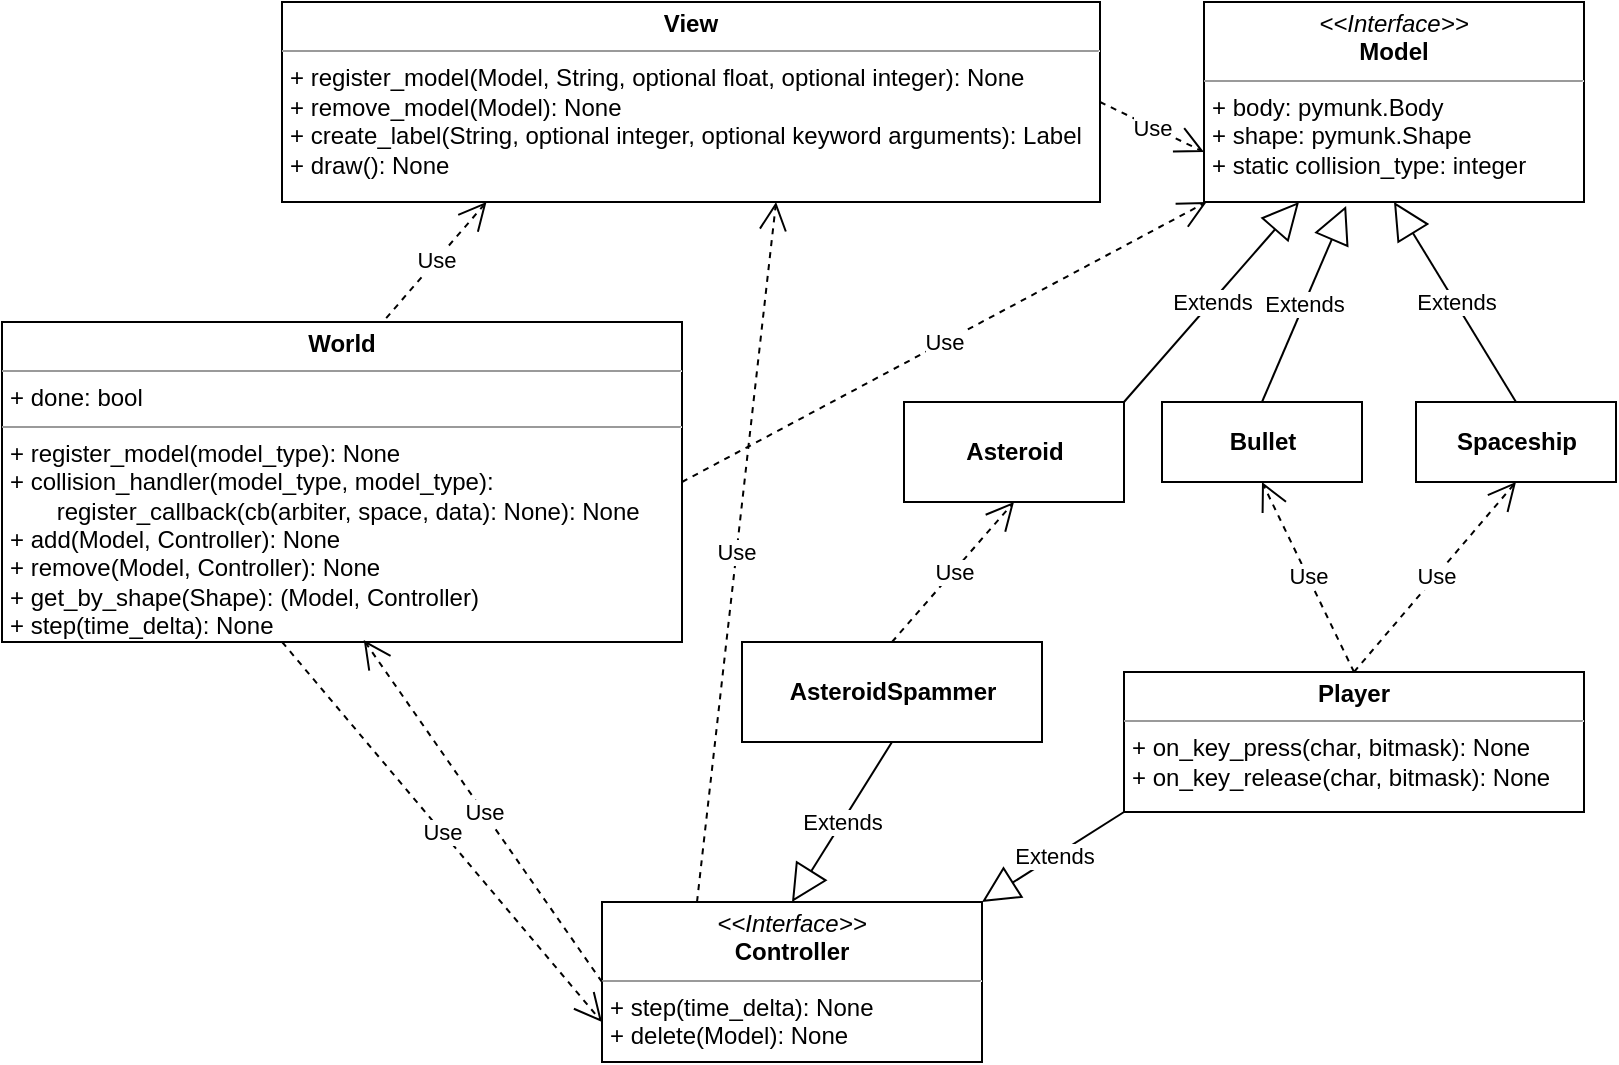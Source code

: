 <mxfile version="13.0.3" type="device"><diagram id="iQc8UL9ssIMNVBftNaRI" name="Page-1"><mxGraphModel dx="1422" dy="851" grid="1" gridSize="10" guides="1" tooltips="1" connect="1" arrows="1" fold="1" page="1" pageScale="1" pageWidth="827" pageHeight="1169" math="0" shadow="0"><root><mxCell id="0"/><mxCell id="1" parent="0"/><mxCell id="5RODmrtNhGtGlyz1-CV--1" value="&lt;p style=&quot;margin: 0px ; margin-top: 4px ; text-align: center&quot;&gt;&lt;i&gt;&amp;lt;&amp;lt;Interface&amp;gt;&amp;gt;&lt;/i&gt;&lt;br&gt;&lt;b&gt;Model&lt;/b&gt;&lt;/p&gt;&lt;hr size=&quot;1&quot;&gt;&lt;p style=&quot;margin: 0px ; margin-left: 4px&quot;&gt;+ body: pymunk.Body&lt;br&gt;+ shape: pymunk.Shape&lt;/p&gt;&lt;p style=&quot;margin: 0px ; margin-left: 4px&quot;&gt;+ static collision_type: integer&lt;/p&gt;&lt;p style=&quot;margin: 0px ; margin-left: 4px&quot;&gt;&lt;br&gt;&lt;/p&gt;" style="verticalAlign=top;align=left;overflow=fill;fontSize=12;fontFamily=Helvetica;html=1;" vertex="1" parent="1"><mxGeometry x="611" y="10" width="190" height="100" as="geometry"/></mxCell><mxCell id="5RODmrtNhGtGlyz1-CV--2" value="&lt;p style=&quot;margin: 0px ; margin-top: 4px ; text-align: center&quot;&gt;&lt;i&gt;&amp;lt;&amp;lt;Interface&amp;gt;&amp;gt;&lt;/i&gt;&lt;br&gt;&lt;b&gt;Controller&lt;/b&gt;&lt;/p&gt;&lt;hr size=&quot;1&quot;&gt;&lt;p style=&quot;margin: 0px ; margin-left: 4px&quot;&gt;+ step(time_delta): None&lt;br&gt;+ delete(Model): None&lt;/p&gt;" style="verticalAlign=top;align=left;overflow=fill;fontSize=12;fontFamily=Helvetica;html=1;" vertex="1" parent="1"><mxGeometry x="310" y="460" width="190" height="80" as="geometry"/></mxCell><mxCell id="5RODmrtNhGtGlyz1-CV--8" value="&lt;b&gt;Spaceship&lt;/b&gt;" style="html=1;" vertex="1" parent="1"><mxGeometry x="717" y="210" width="100" height="40" as="geometry"/></mxCell><mxCell id="5RODmrtNhGtGlyz1-CV--9" value="&lt;b&gt;Bullet&lt;/b&gt;" style="html=1;" vertex="1" parent="1"><mxGeometry x="590" y="210" width="100" height="40" as="geometry"/></mxCell><mxCell id="5RODmrtNhGtGlyz1-CV--10" value="&lt;b&gt;Asteroid&lt;/b&gt;" style="html=1;" vertex="1" parent="1"><mxGeometry x="461" y="210" width="110" height="50" as="geometry"/></mxCell><mxCell id="5RODmrtNhGtGlyz1-CV--11" value="Extends" style="endArrow=block;endSize=16;endFill=0;html=1;entryX=0.25;entryY=1;entryDx=0;entryDy=0;exitX=1;exitY=0;exitDx=0;exitDy=0;" edge="1" parent="1" source="5RODmrtNhGtGlyz1-CV--10" target="5RODmrtNhGtGlyz1-CV--1"><mxGeometry width="160" relative="1" as="geometry"><mxPoint x="666" y="440" as="sourcePoint"/><mxPoint x="826" y="440" as="targetPoint"/></mxGeometry></mxCell><mxCell id="5RODmrtNhGtGlyz1-CV--13" value="Extends" style="endArrow=block;endSize=16;endFill=0;html=1;exitX=0.5;exitY=0;exitDx=0;exitDy=0;entryX=0.374;entryY=1.02;entryDx=0;entryDy=0;entryPerimeter=0;" edge="1" parent="1" source="5RODmrtNhGtGlyz1-CV--9" target="5RODmrtNhGtGlyz1-CV--1"><mxGeometry width="160" relative="1" as="geometry"><mxPoint x="666" y="440" as="sourcePoint"/><mxPoint x="826" y="440" as="targetPoint"/></mxGeometry></mxCell><mxCell id="5RODmrtNhGtGlyz1-CV--14" value="Extends" style="endArrow=block;endSize=16;endFill=0;html=1;exitX=0.5;exitY=0;exitDx=0;exitDy=0;entryX=0.5;entryY=1;entryDx=0;entryDy=0;" edge="1" parent="1" source="5RODmrtNhGtGlyz1-CV--8" target="5RODmrtNhGtGlyz1-CV--1"><mxGeometry width="160" relative="1" as="geometry"><mxPoint x="666" y="440" as="sourcePoint"/><mxPoint x="826" y="440" as="targetPoint"/></mxGeometry></mxCell><mxCell id="5RODmrtNhGtGlyz1-CV--20" value="&lt;p style=&quot;margin: 0px ; margin-top: 4px ; text-align: center&quot;&gt;&lt;b&gt;Player&lt;/b&gt;&lt;/p&gt;&lt;hr size=&quot;1&quot;&gt;&lt;p style=&quot;margin: 0px ; margin-left: 4px&quot;&gt;&lt;/p&gt;&lt;p style=&quot;margin: 0px ; margin-left: 4px&quot;&gt;+ on_key_press(char, bitmask): None&lt;/p&gt;&lt;p style=&quot;margin: 0px ; margin-left: 4px&quot;&gt;&lt;span&gt;+ on_key_release(char, bitmask): None&lt;/span&gt;&lt;/p&gt;" style="verticalAlign=top;align=left;overflow=fill;fontSize=12;fontFamily=Helvetica;html=1;" vertex="1" parent="1"><mxGeometry x="571" y="345" width="230" height="70" as="geometry"/></mxCell><mxCell id="5RODmrtNhGtGlyz1-CV--22" value="&lt;b&gt;AsteroidSpammer&lt;/b&gt;" style="html=1;" vertex="1" parent="1"><mxGeometry x="380" y="330" width="150" height="50" as="geometry"/></mxCell><mxCell id="5RODmrtNhGtGlyz1-CV--23" value="Extends" style="endArrow=block;endSize=16;endFill=0;html=1;exitX=0;exitY=1;exitDx=0;exitDy=0;entryX=1;entryY=0;entryDx=0;entryDy=0;" edge="1" parent="1" source="5RODmrtNhGtGlyz1-CV--20" target="5RODmrtNhGtGlyz1-CV--2"><mxGeometry width="160" relative="1" as="geometry"><mxPoint x="750" y="190" as="sourcePoint"/><mxPoint x="910" y="190" as="targetPoint"/></mxGeometry></mxCell><mxCell id="5RODmrtNhGtGlyz1-CV--24" value="Extends" style="endArrow=block;endSize=16;endFill=0;html=1;exitX=0.5;exitY=1;exitDx=0;exitDy=0;entryX=0.5;entryY=0;entryDx=0;entryDy=0;" edge="1" parent="1" source="5RODmrtNhGtGlyz1-CV--22" target="5RODmrtNhGtGlyz1-CV--2"><mxGeometry width="160" relative="1" as="geometry"><mxPoint x="750" y="190" as="sourcePoint"/><mxPoint x="910" y="190" as="targetPoint"/></mxGeometry></mxCell><mxCell id="5RODmrtNhGtGlyz1-CV--26" value="Use" style="endArrow=open;endSize=12;dashed=1;html=1;exitX=0.5;exitY=0;exitDx=0;exitDy=0;entryX=0.5;entryY=1;entryDx=0;entryDy=0;" edge="1" parent="1" source="5RODmrtNhGtGlyz1-CV--20" target="5RODmrtNhGtGlyz1-CV--8"><mxGeometry width="160" relative="1" as="geometry"><mxPoint x="750" y="190" as="sourcePoint"/><mxPoint x="910" y="190" as="targetPoint"/></mxGeometry></mxCell><mxCell id="5RODmrtNhGtGlyz1-CV--27" value="Use" style="endArrow=open;endSize=12;dashed=1;html=1;exitX=0.5;exitY=0;exitDx=0;exitDy=0;entryX=0.5;entryY=1;entryDx=0;entryDy=0;" edge="1" parent="1" source="5RODmrtNhGtGlyz1-CV--20" target="5RODmrtNhGtGlyz1-CV--9"><mxGeometry width="160" relative="1" as="geometry"><mxPoint x="750" y="190" as="sourcePoint"/><mxPoint x="910" y="190" as="targetPoint"/></mxGeometry></mxCell><mxCell id="5RODmrtNhGtGlyz1-CV--28" value="Use" style="endArrow=open;endSize=12;dashed=1;html=1;exitX=0.5;exitY=0;exitDx=0;exitDy=0;entryX=0.5;entryY=1;entryDx=0;entryDy=0;" edge="1" parent="1" source="5RODmrtNhGtGlyz1-CV--22" target="5RODmrtNhGtGlyz1-CV--10"><mxGeometry width="160" relative="1" as="geometry"><mxPoint x="750" y="190" as="sourcePoint"/><mxPoint x="910" y="190" as="targetPoint"/></mxGeometry></mxCell><mxCell id="5RODmrtNhGtGlyz1-CV--37" value="&lt;p style=&quot;margin: 0px ; margin-top: 4px ; text-align: center&quot;&gt;&lt;b&gt;World&lt;/b&gt;&lt;/p&gt;&lt;hr size=&quot;1&quot;&gt;&lt;p style=&quot;margin: 0px ; margin-left: 4px&quot;&gt;+ done: bool&lt;/p&gt;&lt;hr size=&quot;1&quot;&gt;&lt;p style=&quot;margin: 0px ; margin-left: 4px&quot;&gt;+ register_model(model_type): None&lt;/p&gt;&lt;p style=&quot;margin: 0px ; margin-left: 4px&quot;&gt;+ collision_handler(model_type, model_type):&lt;/p&gt;&lt;p style=&quot;margin: 0px ; margin-left: 4px&quot;&gt;&amp;nbsp; &amp;nbsp; &amp;nbsp; &amp;nbsp;register_callback(cb(arbiter, space, data): None): None&lt;/p&gt;&lt;p style=&quot;margin: 0px ; margin-left: 4px&quot;&gt;+ add(Model, Controller): None&lt;/p&gt;&lt;p style=&quot;margin: 0px ; margin-left: 4px&quot;&gt;+ remove(Model, Controller): None&lt;/p&gt;&lt;p style=&quot;margin: 0px ; margin-left: 4px&quot;&gt;+ get_by_shape(Shape): (Model, Controller)&lt;/p&gt;&lt;p style=&quot;margin: 0px ; margin-left: 4px&quot;&gt;+ step(time_delta): None&lt;/p&gt;" style="verticalAlign=top;align=left;overflow=fill;fontSize=12;fontFamily=Helvetica;html=1;" vertex="1" parent="1"><mxGeometry x="10" y="170" width="340" height="160" as="geometry"/></mxCell><mxCell id="5RODmrtNhGtGlyz1-CV--39" value="&lt;p style=&quot;margin: 0px ; margin-top: 4px ; text-align: center&quot;&gt;&lt;b&gt;View&lt;/b&gt;&lt;/p&gt;&lt;hr size=&quot;1&quot;&gt;&lt;p style=&quot;margin: 0px ; margin-left: 4px&quot;&gt;+ register_model(Model, String, optional float, optional integer): None&lt;/p&gt;&lt;p style=&quot;margin: 0px ; margin-left: 4px&quot;&gt;+ remove_model(Model): None&lt;/p&gt;&lt;p style=&quot;margin: 0px ; margin-left: 4px&quot;&gt;+ create_label(String, optional integer, optional keyword arguments): Label&lt;/p&gt;&lt;p style=&quot;margin: 0px ; margin-left: 4px&quot;&gt;+ draw(): None&lt;/p&gt;" style="verticalAlign=top;align=left;overflow=fill;fontSize=12;fontFamily=Helvetica;html=1;" vertex="1" parent="1"><mxGeometry x="150" y="10" width="409" height="100" as="geometry"/></mxCell><mxCell id="5RODmrtNhGtGlyz1-CV--40" value="Use" style="endArrow=open;endSize=12;dashed=1;html=1;exitX=1;exitY=0.5;exitDx=0;exitDy=0;" edge="1" parent="1" source="5RODmrtNhGtGlyz1-CV--37" target="5RODmrtNhGtGlyz1-CV--1"><mxGeometry width="160" relative="1" as="geometry"><mxPoint x="460" y="230" as="sourcePoint"/><mxPoint x="620" y="230" as="targetPoint"/></mxGeometry></mxCell><mxCell id="5RODmrtNhGtGlyz1-CV--41" value="Use" style="endArrow=open;endSize=12;dashed=1;html=1;exitX=0.25;exitY=0;exitDx=0;exitDy=0;entryX=0.604;entryY=1;entryDx=0;entryDy=0;entryPerimeter=0;" edge="1" parent="1" source="5RODmrtNhGtGlyz1-CV--2" target="5RODmrtNhGtGlyz1-CV--39"><mxGeometry width="160" relative="1" as="geometry"><mxPoint x="460" y="230" as="sourcePoint"/><mxPoint x="620" y="230" as="targetPoint"/></mxGeometry></mxCell><mxCell id="5RODmrtNhGtGlyz1-CV--43" value="Use" style="endArrow=open;endSize=12;dashed=1;html=1;exitX=0.565;exitY=-0.012;exitDx=0;exitDy=0;entryX=0.25;entryY=1;entryDx=0;entryDy=0;exitPerimeter=0;" edge="1" parent="1" source="5RODmrtNhGtGlyz1-CV--37" target="5RODmrtNhGtGlyz1-CV--39"><mxGeometry width="160" relative="1" as="geometry"><mxPoint x="460" y="190" as="sourcePoint"/><mxPoint x="620" y="190" as="targetPoint"/></mxGeometry></mxCell><mxCell id="5RODmrtNhGtGlyz1-CV--44" value="Use" style="endArrow=open;endSize=12;dashed=1;html=1;exitX=1;exitY=0.5;exitDx=0;exitDy=0;entryX=0;entryY=0.75;entryDx=0;entryDy=0;" edge="1" parent="1" source="5RODmrtNhGtGlyz1-CV--39" target="5RODmrtNhGtGlyz1-CV--1"><mxGeometry width="160" relative="1" as="geometry"><mxPoint x="460" y="190" as="sourcePoint"/><mxPoint x="620" y="190" as="targetPoint"/></mxGeometry></mxCell><mxCell id="5RODmrtNhGtGlyz1-CV--47" value="Use" style="endArrow=open;endSize=12;dashed=1;html=1;exitX=0;exitY=0.5;exitDx=0;exitDy=0;entryX=0.532;entryY=0.994;entryDx=0;entryDy=0;entryPerimeter=0;" edge="1" parent="1" source="5RODmrtNhGtGlyz1-CV--2" target="5RODmrtNhGtGlyz1-CV--37"><mxGeometry width="160" relative="1" as="geometry"><mxPoint x="360" y="270" as="sourcePoint"/><mxPoint x="270" y="460" as="targetPoint"/></mxGeometry></mxCell><mxCell id="5RODmrtNhGtGlyz1-CV--48" value="Use" style="endArrow=open;endSize=12;dashed=1;html=1;exitX=0.412;exitY=1;exitDx=0;exitDy=0;exitPerimeter=0;entryX=0;entryY=0.75;entryDx=0;entryDy=0;" edge="1" parent="1" source="5RODmrtNhGtGlyz1-CV--37" target="5RODmrtNhGtGlyz1-CV--2"><mxGeometry width="160" relative="1" as="geometry"><mxPoint x="50" y="430" as="sourcePoint"/><mxPoint x="210" y="430" as="targetPoint"/></mxGeometry></mxCell></root></mxGraphModel></diagram></mxfile>